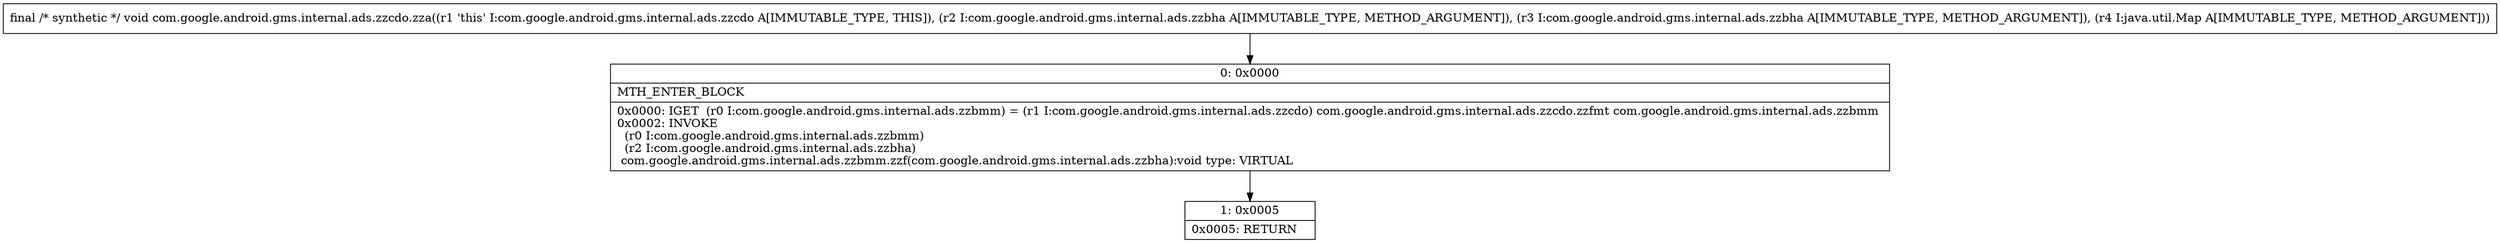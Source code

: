 digraph "CFG forcom.google.android.gms.internal.ads.zzcdo.zza(Lcom\/google\/android\/gms\/internal\/ads\/zzbha;Lcom\/google\/android\/gms\/internal\/ads\/zzbha;Ljava\/util\/Map;)V" {
Node_0 [shape=record,label="{0\:\ 0x0000|MTH_ENTER_BLOCK\l|0x0000: IGET  (r0 I:com.google.android.gms.internal.ads.zzbmm) = (r1 I:com.google.android.gms.internal.ads.zzcdo) com.google.android.gms.internal.ads.zzcdo.zzfmt com.google.android.gms.internal.ads.zzbmm \l0x0002: INVOKE  \l  (r0 I:com.google.android.gms.internal.ads.zzbmm)\l  (r2 I:com.google.android.gms.internal.ads.zzbha)\l com.google.android.gms.internal.ads.zzbmm.zzf(com.google.android.gms.internal.ads.zzbha):void type: VIRTUAL \l}"];
Node_1 [shape=record,label="{1\:\ 0x0005|0x0005: RETURN   \l}"];
MethodNode[shape=record,label="{final \/* synthetic *\/ void com.google.android.gms.internal.ads.zzcdo.zza((r1 'this' I:com.google.android.gms.internal.ads.zzcdo A[IMMUTABLE_TYPE, THIS]), (r2 I:com.google.android.gms.internal.ads.zzbha A[IMMUTABLE_TYPE, METHOD_ARGUMENT]), (r3 I:com.google.android.gms.internal.ads.zzbha A[IMMUTABLE_TYPE, METHOD_ARGUMENT]), (r4 I:java.util.Map A[IMMUTABLE_TYPE, METHOD_ARGUMENT])) }"];
MethodNode -> Node_0;
Node_0 -> Node_1;
}


